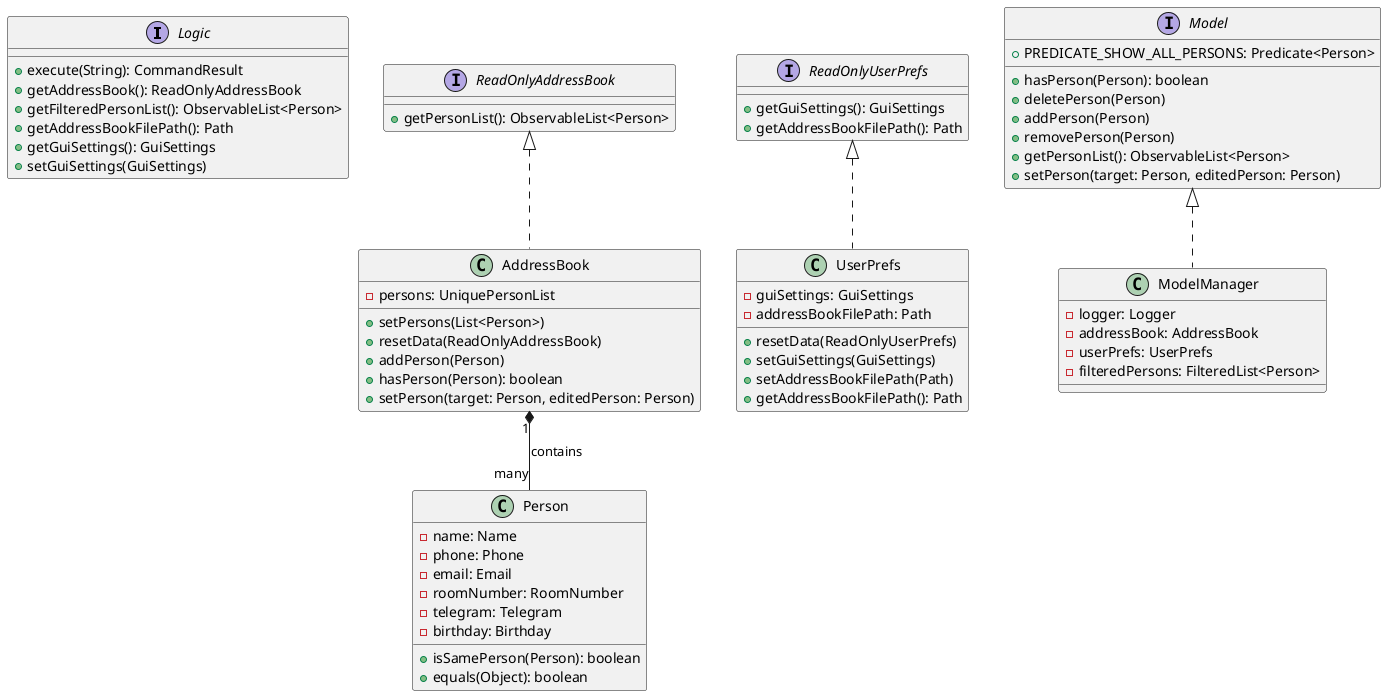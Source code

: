@startuml
'https://plantuml.com/class-diagram

interface Logic {
+execute(String): CommandResult
+getAddressBook(): ReadOnlyAddressBook
+getFilteredPersonList(): ObservableList<Person>
+getAddressBookFilePath(): Path
+getGuiSettings(): GuiSettings
+setGuiSettings(GuiSettings)
}

interface ReadOnlyAddressBook {
+getPersonList(): ObservableList<Person>
}

interface ReadOnlyUserPrefs {
+getGuiSettings(): GuiSettings
+getAddressBookFilePath(): Path
}

interface Model {
+PREDICATE_SHOW_ALL_PERSONS: Predicate<Person>

+hasPerson(Person): boolean
+deletePerson(Person)
+addPerson(Person)
+removePerson(Person)
+getPersonList(): ObservableList<Person>
+setPerson(target: Person, editedPerson: Person)
}

class ModelManager {
-logger: Logger
-addressBook: AddressBook
-userPrefs: UserPrefs
-filteredPersons: FilteredList<Person>
}

class UserPrefs {
-guiSettings: GuiSettings
-addressBookFilePath: Path

+resetData(ReadOnlyUserPrefs)
+setGuiSettings(GuiSettings)
+setAddressBookFilePath(Path)
+getAddressBookFilePath(): Path
}

class AddressBook {
-persons: UniquePersonList

+setPersons(List<Person>)
+resetData(ReadOnlyAddressBook)
+addPerson(Person)
+hasPerson(Person): boolean
+setPerson(target: Person, editedPerson: Person)
}

Model <|.. ModelManager
ReadOnlyUserPrefs <|.. UserPrefs
ReadOnlyAddressBook <|.. AddressBook


class Person {
-name: Name
-phone: Phone
-email: Email
-roomNumber: RoomNumber
-telegram: Telegram
-birthday: Birthday

+isSamePerson(Person): boolean
+equals(Object): boolean
}

AddressBook "1" *-- "many" Person : contains


@enduml